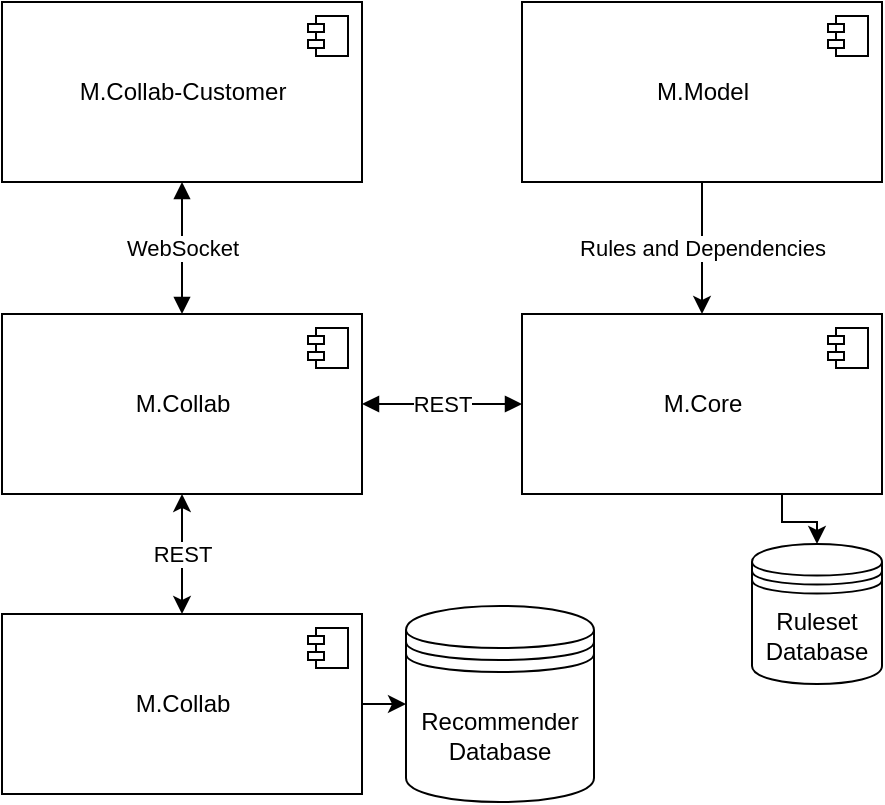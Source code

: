 <mxfile version="12.3.8" type="device" pages="1"><diagram id="cNiUGcpUxYu83N4z4ARh" name="Page-1"><mxGraphModel dx="531" dy="723" grid="1" gridSize="10" guides="1" tooltips="1" connect="1" arrows="1" fold="1" page="1" pageScale="1" pageWidth="1600" pageHeight="1200" math="0" shadow="0"><root><mxCell id="0"/><mxCell id="1" parent="0"/><mxCell id="UzcVHUxrGzMBy_lh5DDv-27" value="Rules and Dependencies" style="edgeStyle=orthogonalEdgeStyle;rounded=0;orthogonalLoop=1;jettySize=auto;html=1;" parent="1" source="UzcVHUxrGzMBy_lh5DDv-4" target="UzcVHUxrGzMBy_lh5DDv-20" edge="1"><mxGeometry x="-0.011" relative="1" as="geometry"><mxPoint as="offset"/></mxGeometry></mxCell><mxCell id="UzcVHUxrGzMBy_lh5DDv-4" value="M.Model" style="html=1;" parent="1" vertex="1"><mxGeometry x="590" y="370" width="180" height="90" as="geometry"/></mxCell><mxCell id="UzcVHUxrGzMBy_lh5DDv-5" value="" style="shape=component;jettyWidth=8;jettyHeight=4;" parent="UzcVHUxrGzMBy_lh5DDv-4" vertex="1"><mxGeometry x="1" width="20" height="20" relative="1" as="geometry"><mxPoint x="-27" y="7" as="offset"/></mxGeometry></mxCell><mxCell id="wL5rU1o4eeYA2-uD4due-3" value="REST" style="edgeStyle=orthogonalEdgeStyle;rounded=0;orthogonalLoop=1;jettySize=auto;html=1;exitX=0.5;exitY=0;exitDx=0;exitDy=0;entryX=0.5;entryY=1;entryDx=0;entryDy=0;startArrow=classic;startFill=1;" edge="1" parent="1" source="wL5rU1o4eeYA2-uD4due-1" target="UzcVHUxrGzMBy_lh5DDv-18"><mxGeometry relative="1" as="geometry"/></mxCell><mxCell id="UzcVHUxrGzMBy_lh5DDv-18" value="M.Collab" style="html=1;" parent="1" vertex="1"><mxGeometry x="330" y="526" width="180" height="90" as="geometry"/></mxCell><mxCell id="UzcVHUxrGzMBy_lh5DDv-19" value="" style="shape=component;jettyWidth=8;jettyHeight=4;" parent="UzcVHUxrGzMBy_lh5DDv-18" vertex="1"><mxGeometry x="1" width="20" height="20" relative="1" as="geometry"><mxPoint x="-27" y="7" as="offset"/></mxGeometry></mxCell><mxCell id="UzcVHUxrGzMBy_lh5DDv-26" style="edgeStyle=orthogonalEdgeStyle;rounded=0;orthogonalLoop=1;jettySize=auto;html=1;exitX=0.5;exitY=1;exitDx=0;exitDy=0;entryX=0.5;entryY=0;entryDx=0;entryDy=0;" parent="1" source="UzcVHUxrGzMBy_lh5DDv-20" target="UzcVHUxrGzMBy_lh5DDv-25" edge="1"><mxGeometry relative="1" as="geometry"><Array as="points"><mxPoint x="720" y="616"/><mxPoint x="720" y="630"/><mxPoint x="738" y="630"/></Array></mxGeometry></mxCell><mxCell id="UzcVHUxrGzMBy_lh5DDv-20" value="M.Core" style="html=1;" parent="1" vertex="1"><mxGeometry x="590" y="526" width="180" height="90" as="geometry"/></mxCell><mxCell id="UzcVHUxrGzMBy_lh5DDv-21" value="" style="shape=component;jettyWidth=8;jettyHeight=4;" parent="UzcVHUxrGzMBy_lh5DDv-20" vertex="1"><mxGeometry x="1" width="20" height="20" relative="1" as="geometry"><mxPoint x="-27" y="7" as="offset"/></mxGeometry></mxCell><mxCell id="UzcVHUxrGzMBy_lh5DDv-25" value="Ruleset Database" style="shape=datastore;whiteSpace=wrap;html=1;" parent="1" vertex="1"><mxGeometry x="705" y="641" width="65" height="70" as="geometry"/></mxCell><mxCell id="UzcVHUxrGzMBy_lh5DDv-29" value="REST" style="endArrow=block;startArrow=block;endFill=1;startFill=1;html=1;entryX=1;entryY=0.5;entryDx=0;entryDy=0;exitX=0;exitY=0.5;exitDx=0;exitDy=0;" parent="1" source="UzcVHUxrGzMBy_lh5DDv-20" target="UzcVHUxrGzMBy_lh5DDv-18" edge="1"><mxGeometry width="160" relative="1" as="geometry"><mxPoint x="450" y="536" as="sourcePoint"/><mxPoint x="610" y="536" as="targetPoint"/><mxPoint as="offset"/></mxGeometry></mxCell><mxCell id="UzcVHUxrGzMBy_lh5DDv-30" value="M.Collab-Customer" style="html=1;" parent="1" vertex="1"><mxGeometry x="330" y="370" width="180" height="90" as="geometry"/></mxCell><mxCell id="UzcVHUxrGzMBy_lh5DDv-31" value="" style="shape=component;jettyWidth=8;jettyHeight=4;" parent="UzcVHUxrGzMBy_lh5DDv-30" vertex="1"><mxGeometry x="1" width="20" height="20" relative="1" as="geometry"><mxPoint x="-27" y="7" as="offset"/></mxGeometry></mxCell><mxCell id="UzcVHUxrGzMBy_lh5DDv-32" value="WebSocket" style="endArrow=block;startArrow=block;endFill=1;startFill=1;html=1;entryX=0.5;entryY=0;entryDx=0;entryDy=0;exitX=0.5;exitY=1;exitDx=0;exitDy=0;" parent="1" source="UzcVHUxrGzMBy_lh5DDv-30" target="UzcVHUxrGzMBy_lh5DDv-18" edge="1"><mxGeometry width="160" relative="1" as="geometry"><mxPoint x="600" y="581" as="sourcePoint"/><mxPoint x="520" y="581" as="targetPoint"/><mxPoint as="offset"/></mxGeometry></mxCell><mxCell id="wL5rU1o4eeYA2-uD4due-5" style="edgeStyle=orthogonalEdgeStyle;rounded=0;orthogonalLoop=1;jettySize=auto;html=1;exitX=1;exitY=0.5;exitDx=0;exitDy=0;entryX=0;entryY=0.5;entryDx=0;entryDy=0;startArrow=none;startFill=0;" edge="1" parent="1" source="wL5rU1o4eeYA2-uD4due-1" target="wL5rU1o4eeYA2-uD4due-4"><mxGeometry relative="1" as="geometry"/></mxCell><mxCell id="wL5rU1o4eeYA2-uD4due-1" value="M.Collab" style="html=1;" vertex="1" parent="1"><mxGeometry x="330" y="676" width="180" height="90" as="geometry"/></mxCell><mxCell id="wL5rU1o4eeYA2-uD4due-2" value="" style="shape=component;jettyWidth=8;jettyHeight=4;" vertex="1" parent="wL5rU1o4eeYA2-uD4due-1"><mxGeometry x="1" width="20" height="20" relative="1" as="geometry"><mxPoint x="-27" y="7" as="offset"/></mxGeometry></mxCell><mxCell id="wL5rU1o4eeYA2-uD4due-4" value="Recommender Database" style="shape=datastore;whiteSpace=wrap;html=1;" vertex="1" parent="1"><mxGeometry x="532" y="672" width="94" height="98" as="geometry"/></mxCell></root></mxGraphModel></diagram></mxfile>